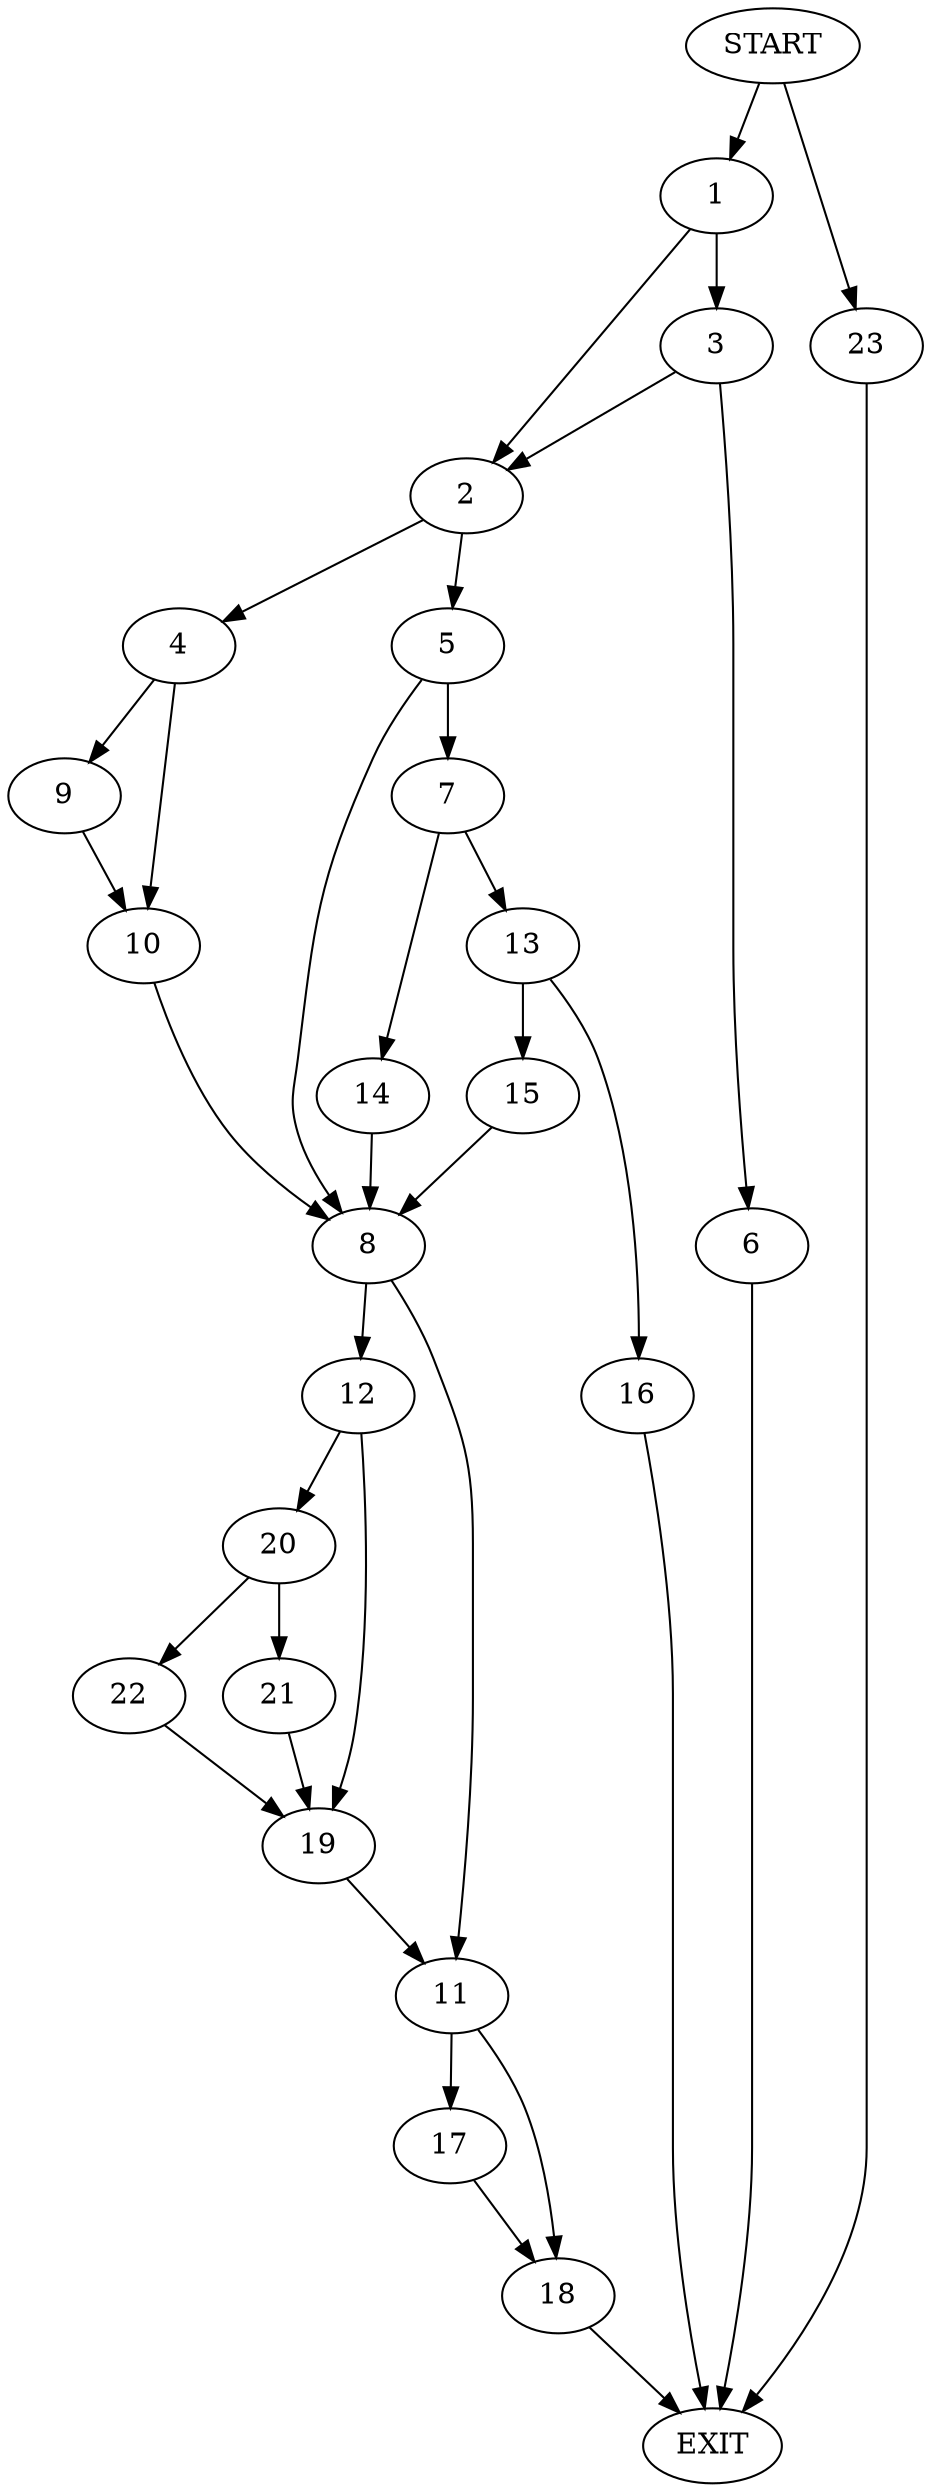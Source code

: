 digraph {
0 [label="START"]
24 [label="EXIT"]
0 -> 1
1 -> 2
1 -> 3
2 -> 4
2 -> 5
3 -> 2
3 -> 6
6 -> 24
5 -> 7
5 -> 8
4 -> 9
4 -> 10
9 -> 10
10 -> 8
8 -> 11
8 -> 12
7 -> 13
7 -> 14
13 -> 15
13 -> 16
14 -> 8
15 -> 8
16 -> 24
11 -> 17
11 -> 18
12 -> 19
12 -> 20
20 -> 21
20 -> 22
19 -> 11
21 -> 19
22 -> 19
18 -> 24
17 -> 18
0 -> 23
23 -> 24
}
